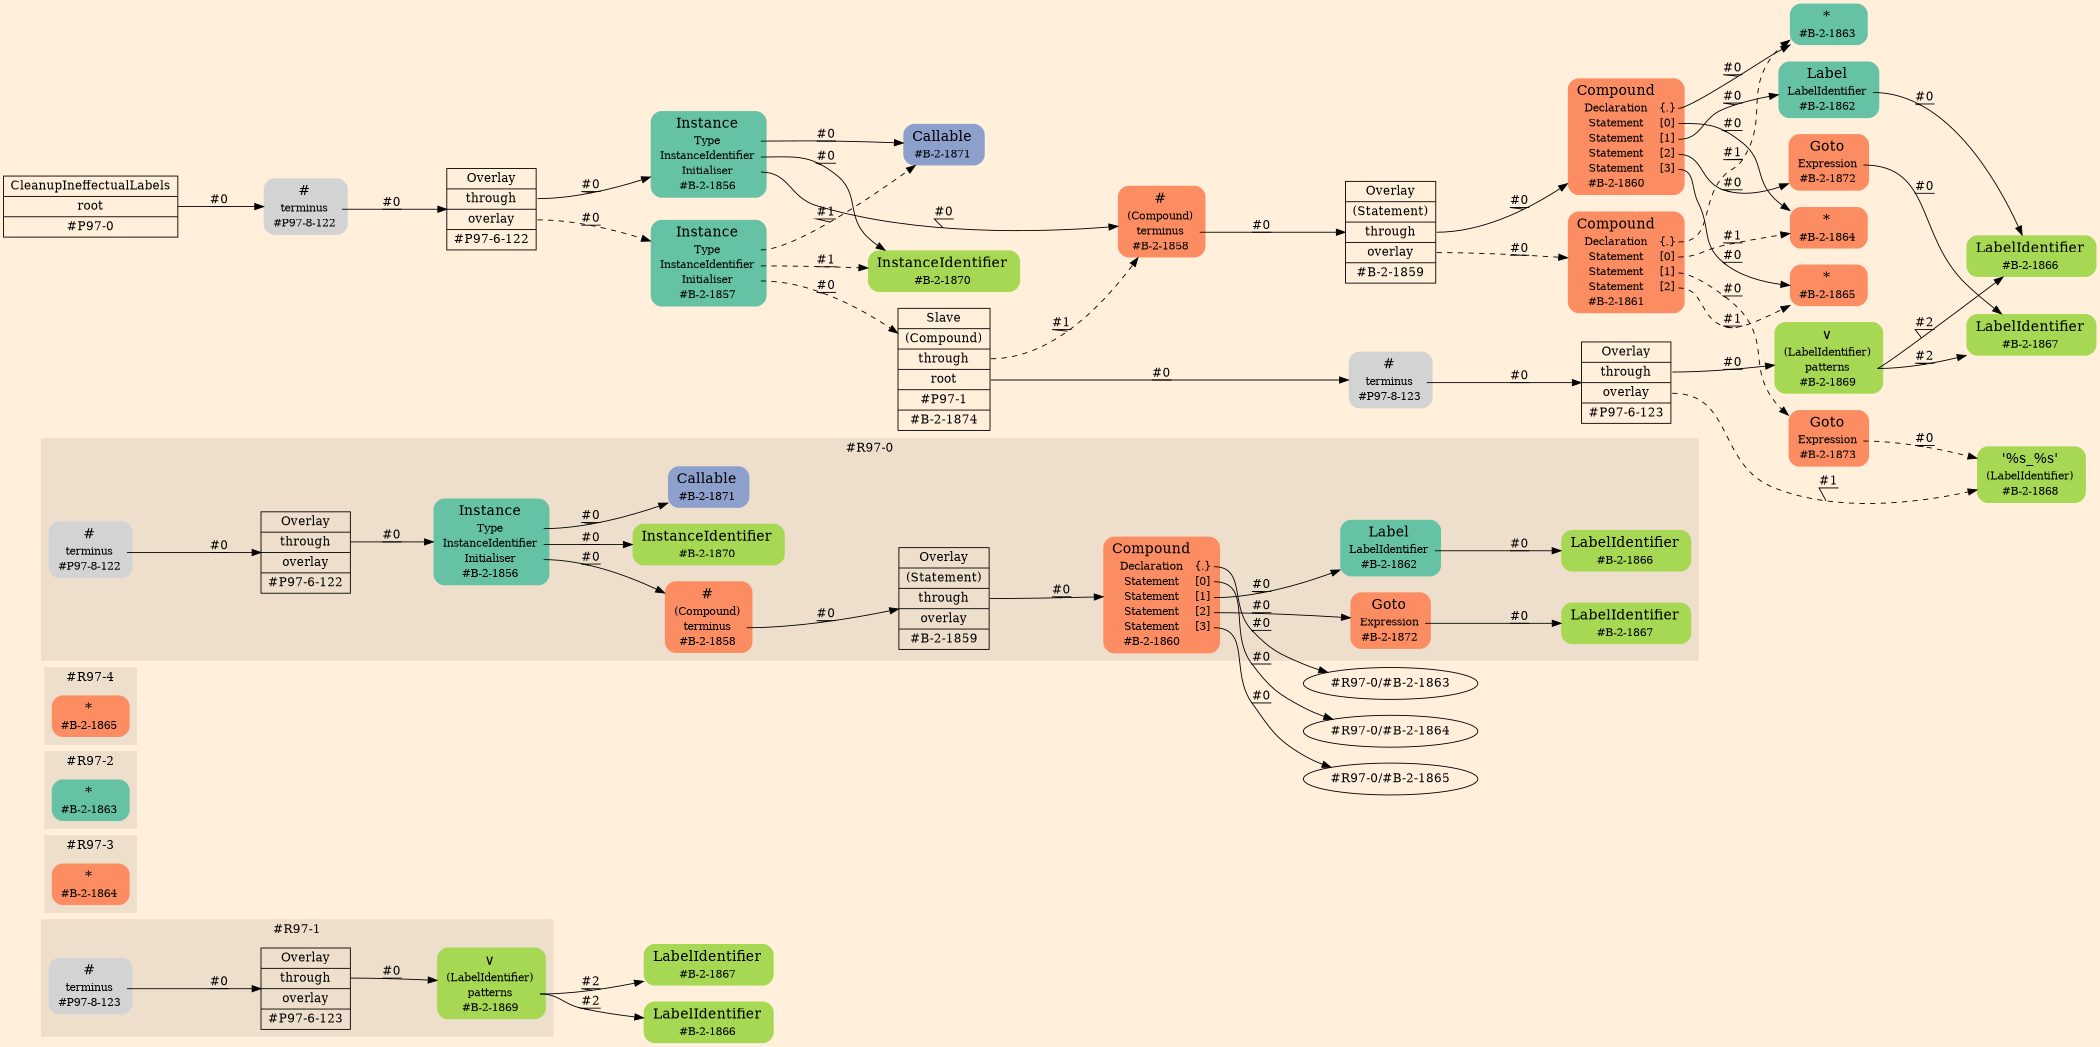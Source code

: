 digraph Inferno {
graph [
rankdir = "LR"
ranksep = 1.0
size = "14,20"
bgcolor = antiquewhite1
color = black
fontcolor = black
];
node [
];
"#R97-1/#B-2-1867" [
shape = "plaintext"
fillcolor = "/set28/5"
label = <<TABLE BORDER="0" CELLBORDER="0" CELLSPACING="0">
 <TR>
  <TD><FONT POINT-SIZE="16.0">LabelIdentifier</FONT></TD>
  <TD></TD>
 </TR>
 <TR>
  <TD>#B-2-1867</TD>
  <TD PORT="port0"></TD>
 </TR>
</TABLE>>
style = "rounded,filled"
fontsize = "12"
];
"#R97-1/#B-2-1866" [
shape = "plaintext"
fillcolor = "/set28/5"
label = <<TABLE BORDER="0" CELLBORDER="0" CELLSPACING="0">
 <TR>
  <TD><FONT POINT-SIZE="16.0">LabelIdentifier</FONT></TD>
  <TD></TD>
 </TR>
 <TR>
  <TD>#B-2-1866</TD>
  <TD PORT="port0"></TD>
 </TR>
</TABLE>>
style = "rounded,filled"
fontsize = "12"
];
subgraph "cluster#R97-1" {
label = "#R97-1"
style = "filled"
color = antiquewhite2
"#R97-1/#B-2-1869" [
shape = "plaintext"
fillcolor = "/set28/5"
label = <<TABLE BORDER="0" CELLBORDER="0" CELLSPACING="0">
 <TR>
  <TD><FONT POINT-SIZE="16.0">∨</FONT></TD>
  <TD></TD>
 </TR>
 <TR>
  <TD>(LabelIdentifier)</TD>
  <TD PORT="port0"></TD>
 </TR>
 <TR>
  <TD>patterns</TD>
  <TD PORT="port1"></TD>
 </TR>
 <TR>
  <TD>#B-2-1869</TD>
  <TD PORT="port2"></TD>
 </TR>
</TABLE>>
style = "rounded,filled"
fontsize = "12"
];
"#R97-1/#P97-8-123" [
shape = "plaintext"
label = <<TABLE BORDER="0" CELLBORDER="0" CELLSPACING="0">
 <TR>
  <TD><FONT POINT-SIZE="16.0">#</FONT></TD>
  <TD></TD>
 </TR>
 <TR>
  <TD>terminus</TD>
  <TD PORT="port0"></TD>
 </TR>
 <TR>
  <TD>#P97-8-123</TD>
  <TD PORT="port1"></TD>
 </TR>
</TABLE>>
style = "rounded,filled"
fontsize = "12"
];
"#R97-1/#P97-6-123" [
shape = "record"
fillcolor = antiquewhite2
label = "<fixed> Overlay | <port0> through | <port1> overlay | <port2> #P97-6-123"
style = "filled"
fontsize = "14"
color = black
fontcolor = black
];
}
subgraph "cluster#R97-3" {
label = "#R97-3"
style = "filled"
color = antiquewhite2
"#R97-3/#B-2-1864" [
shape = "plaintext"
fillcolor = "/set28/2"
label = <<TABLE BORDER="0" CELLBORDER="0" CELLSPACING="0">
 <TR>
  <TD><FONT POINT-SIZE="16.0">*</FONT></TD>
  <TD></TD>
 </TR>
 <TR>
  <TD>#B-2-1864</TD>
  <TD PORT="port0"></TD>
 </TR>
</TABLE>>
style = "rounded,filled"
fontsize = "12"
];
}
subgraph "cluster#R97-2" {
label = "#R97-2"
style = "filled"
color = antiquewhite2
"#R97-2/#B-2-1863" [
shape = "plaintext"
fillcolor = "/set28/1"
label = <<TABLE BORDER="0" CELLBORDER="0" CELLSPACING="0">
 <TR>
  <TD><FONT POINT-SIZE="16.0">*</FONT></TD>
  <TD></TD>
 </TR>
 <TR>
  <TD>#B-2-1863</TD>
  <TD PORT="port0"></TD>
 </TR>
</TABLE>>
style = "rounded,filled"
fontsize = "12"
];
}
subgraph "cluster#R97-4" {
label = "#R97-4"
style = "filled"
color = antiquewhite2
"#R97-4/#B-2-1865" [
shape = "plaintext"
fillcolor = "/set28/2"
label = <<TABLE BORDER="0" CELLBORDER="0" CELLSPACING="0">
 <TR>
  <TD><FONT POINT-SIZE="16.0">*</FONT></TD>
  <TD></TD>
 </TR>
 <TR>
  <TD>#B-2-1865</TD>
  <TD PORT="port0"></TD>
 </TR>
</TABLE>>
style = "rounded,filled"
fontsize = "12"
];
}
subgraph "cluster#R97-0" {
label = "#R97-0"
style = "filled"
color = antiquewhite2
"#R97-0/#B-2-1867" [
shape = "plaintext"
fillcolor = "/set28/5"
label = <<TABLE BORDER="0" CELLBORDER="0" CELLSPACING="0">
 <TR>
  <TD><FONT POINT-SIZE="16.0">LabelIdentifier</FONT></TD>
  <TD></TD>
 </TR>
 <TR>
  <TD>#B-2-1867</TD>
  <TD PORT="port0"></TD>
 </TR>
</TABLE>>
style = "rounded,filled"
fontsize = "12"
];
"#R97-0/#B-2-1862" [
shape = "plaintext"
fillcolor = "/set28/1"
label = <<TABLE BORDER="0" CELLBORDER="0" CELLSPACING="0">
 <TR>
  <TD><FONT POINT-SIZE="16.0">Label</FONT></TD>
  <TD></TD>
 </TR>
 <TR>
  <TD>LabelIdentifier</TD>
  <TD PORT="port0"></TD>
 </TR>
 <TR>
  <TD>#B-2-1862</TD>
  <TD PORT="port1"></TD>
 </TR>
</TABLE>>
style = "rounded,filled"
fontsize = "12"
];
"#R97-0/#B-2-1860" [
shape = "plaintext"
fillcolor = "/set28/2"
label = <<TABLE BORDER="0" CELLBORDER="0" CELLSPACING="0">
 <TR>
  <TD><FONT POINT-SIZE="16.0">Compound</FONT></TD>
  <TD></TD>
 </TR>
 <TR>
  <TD>Declaration</TD>
  <TD PORT="port0">{.}</TD>
 </TR>
 <TR>
  <TD>Statement</TD>
  <TD PORT="port1">[0]</TD>
 </TR>
 <TR>
  <TD>Statement</TD>
  <TD PORT="port2">[1]</TD>
 </TR>
 <TR>
  <TD>Statement</TD>
  <TD PORT="port3">[2]</TD>
 </TR>
 <TR>
  <TD>Statement</TD>
  <TD PORT="port4">[3]</TD>
 </TR>
 <TR>
  <TD>#B-2-1860</TD>
  <TD PORT="port5"></TD>
 </TR>
</TABLE>>
style = "rounded,filled"
fontsize = "12"
];
"#R97-0/#B-2-1859" [
shape = "record"
fillcolor = antiquewhite2
label = "<fixed> Overlay | <port0> (Statement) | <port1> through | <port2> overlay | <port3> #B-2-1859"
style = "filled"
fontsize = "14"
color = black
fontcolor = black
];
"#R97-0/#P97-6-122" [
shape = "record"
fillcolor = antiquewhite2
label = "<fixed> Overlay | <port0> through | <port1> overlay | <port2> #P97-6-122"
style = "filled"
fontsize = "14"
color = black
fontcolor = black
];
"#R97-0/#P97-8-122" [
shape = "plaintext"
label = <<TABLE BORDER="0" CELLBORDER="0" CELLSPACING="0">
 <TR>
  <TD><FONT POINT-SIZE="16.0">#</FONT></TD>
  <TD></TD>
 </TR>
 <TR>
  <TD>terminus</TD>
  <TD PORT="port0"></TD>
 </TR>
 <TR>
  <TD>#P97-8-122</TD>
  <TD PORT="port1"></TD>
 </TR>
</TABLE>>
style = "rounded,filled"
fontsize = "12"
];
"#R97-0/#B-2-1856" [
shape = "plaintext"
fillcolor = "/set28/1"
label = <<TABLE BORDER="0" CELLBORDER="0" CELLSPACING="0">
 <TR>
  <TD><FONT POINT-SIZE="16.0">Instance</FONT></TD>
  <TD></TD>
 </TR>
 <TR>
  <TD>Type</TD>
  <TD PORT="port0"></TD>
 </TR>
 <TR>
  <TD>InstanceIdentifier</TD>
  <TD PORT="port1"></TD>
 </TR>
 <TR>
  <TD>Initialiser</TD>
  <TD PORT="port2"></TD>
 </TR>
 <TR>
  <TD>#B-2-1856</TD>
  <TD PORT="port3"></TD>
 </TR>
</TABLE>>
style = "rounded,filled"
fontsize = "12"
];
"#R97-0/#B-2-1872" [
shape = "plaintext"
fillcolor = "/set28/2"
label = <<TABLE BORDER="0" CELLBORDER="0" CELLSPACING="0">
 <TR>
  <TD><FONT POINT-SIZE="16.0">Goto</FONT></TD>
  <TD></TD>
 </TR>
 <TR>
  <TD>Expression</TD>
  <TD PORT="port0"></TD>
 </TR>
 <TR>
  <TD>#B-2-1872</TD>
  <TD PORT="port1"></TD>
 </TR>
</TABLE>>
style = "rounded,filled"
fontsize = "12"
];
"#R97-0/#B-2-1866" [
shape = "plaintext"
fillcolor = "/set28/5"
label = <<TABLE BORDER="0" CELLBORDER="0" CELLSPACING="0">
 <TR>
  <TD><FONT POINT-SIZE="16.0">LabelIdentifier</FONT></TD>
  <TD></TD>
 </TR>
 <TR>
  <TD>#B-2-1866</TD>
  <TD PORT="port0"></TD>
 </TR>
</TABLE>>
style = "rounded,filled"
fontsize = "12"
];
"#R97-0/#B-2-1858" [
shape = "plaintext"
fillcolor = "/set28/2"
label = <<TABLE BORDER="0" CELLBORDER="0" CELLSPACING="0">
 <TR>
  <TD><FONT POINT-SIZE="16.0">#</FONT></TD>
  <TD></TD>
 </TR>
 <TR>
  <TD>(Compound)</TD>
  <TD PORT="port0"></TD>
 </TR>
 <TR>
  <TD>terminus</TD>
  <TD PORT="port1"></TD>
 </TR>
 <TR>
  <TD>#B-2-1858</TD>
  <TD PORT="port2"></TD>
 </TR>
</TABLE>>
style = "rounded,filled"
fontsize = "12"
];
"#R97-0/#B-2-1871" [
shape = "plaintext"
fillcolor = "/set28/3"
label = <<TABLE BORDER="0" CELLBORDER="0" CELLSPACING="0">
 <TR>
  <TD><FONT POINT-SIZE="16.0">Callable</FONT></TD>
  <TD></TD>
 </TR>
 <TR>
  <TD>#B-2-1871</TD>
  <TD PORT="port0"></TD>
 </TR>
</TABLE>>
style = "rounded,filled"
fontsize = "12"
];
"#R97-0/#B-2-1870" [
shape = "plaintext"
fillcolor = "/set28/5"
label = <<TABLE BORDER="0" CELLBORDER="0" CELLSPACING="0">
 <TR>
  <TD><FONT POINT-SIZE="16.0">InstanceIdentifier</FONT></TD>
  <TD></TD>
 </TR>
 <TR>
  <TD>#B-2-1870</TD>
  <TD PORT="port0"></TD>
 </TR>
</TABLE>>
style = "rounded,filled"
fontsize = "12"
];
}
"CR#P97-0" [
shape = "record"
fillcolor = antiquewhite1
label = "<fixed> CleanupIneffectualLabels | <port0> root | <port1> #P97-0"
style = "filled"
fontsize = "14"
color = black
fontcolor = black
];
"#P97-8-122" [
shape = "plaintext"
label = <<TABLE BORDER="0" CELLBORDER="0" CELLSPACING="0">
 <TR>
  <TD><FONT POINT-SIZE="16.0">#</FONT></TD>
  <TD></TD>
 </TR>
 <TR>
  <TD>terminus</TD>
  <TD PORT="port0"></TD>
 </TR>
 <TR>
  <TD>#P97-8-122</TD>
  <TD PORT="port1"></TD>
 </TR>
</TABLE>>
style = "rounded,filled"
fontsize = "12"
];
"#P97-6-122" [
shape = "record"
fillcolor = antiquewhite1
label = "<fixed> Overlay | <port0> through | <port1> overlay | <port2> #P97-6-122"
style = "filled"
fontsize = "14"
color = black
fontcolor = black
];
"#B-2-1856" [
shape = "plaintext"
fillcolor = "/set28/1"
label = <<TABLE BORDER="0" CELLBORDER="0" CELLSPACING="0">
 <TR>
  <TD><FONT POINT-SIZE="16.0">Instance</FONT></TD>
  <TD></TD>
 </TR>
 <TR>
  <TD>Type</TD>
  <TD PORT="port0"></TD>
 </TR>
 <TR>
  <TD>InstanceIdentifier</TD>
  <TD PORT="port1"></TD>
 </TR>
 <TR>
  <TD>Initialiser</TD>
  <TD PORT="port2"></TD>
 </TR>
 <TR>
  <TD>#B-2-1856</TD>
  <TD PORT="port3"></TD>
 </TR>
</TABLE>>
style = "rounded,filled"
fontsize = "12"
];
"#B-2-1871" [
shape = "plaintext"
fillcolor = "/set28/3"
label = <<TABLE BORDER="0" CELLBORDER="0" CELLSPACING="0">
 <TR>
  <TD><FONT POINT-SIZE="16.0">Callable</FONT></TD>
  <TD></TD>
 </TR>
 <TR>
  <TD>#B-2-1871</TD>
  <TD PORT="port0"></TD>
 </TR>
</TABLE>>
style = "rounded,filled"
fontsize = "12"
];
"#B-2-1870" [
shape = "plaintext"
fillcolor = "/set28/5"
label = <<TABLE BORDER="0" CELLBORDER="0" CELLSPACING="0">
 <TR>
  <TD><FONT POINT-SIZE="16.0">InstanceIdentifier</FONT></TD>
  <TD></TD>
 </TR>
 <TR>
  <TD>#B-2-1870</TD>
  <TD PORT="port0"></TD>
 </TR>
</TABLE>>
style = "rounded,filled"
fontsize = "12"
];
"#B-2-1858" [
shape = "plaintext"
fillcolor = "/set28/2"
label = <<TABLE BORDER="0" CELLBORDER="0" CELLSPACING="0">
 <TR>
  <TD><FONT POINT-SIZE="16.0">#</FONT></TD>
  <TD></TD>
 </TR>
 <TR>
  <TD>(Compound)</TD>
  <TD PORT="port0"></TD>
 </TR>
 <TR>
  <TD>terminus</TD>
  <TD PORT="port1"></TD>
 </TR>
 <TR>
  <TD>#B-2-1858</TD>
  <TD PORT="port2"></TD>
 </TR>
</TABLE>>
style = "rounded,filled"
fontsize = "12"
];
"#B-2-1859" [
shape = "record"
fillcolor = antiquewhite1
label = "<fixed> Overlay | <port0> (Statement) | <port1> through | <port2> overlay | <port3> #B-2-1859"
style = "filled"
fontsize = "14"
color = black
fontcolor = black
];
"#B-2-1860" [
shape = "plaintext"
fillcolor = "/set28/2"
label = <<TABLE BORDER="0" CELLBORDER="0" CELLSPACING="0">
 <TR>
  <TD><FONT POINT-SIZE="16.0">Compound</FONT></TD>
  <TD></TD>
 </TR>
 <TR>
  <TD>Declaration</TD>
  <TD PORT="port0">{.}</TD>
 </TR>
 <TR>
  <TD>Statement</TD>
  <TD PORT="port1">[0]</TD>
 </TR>
 <TR>
  <TD>Statement</TD>
  <TD PORT="port2">[1]</TD>
 </TR>
 <TR>
  <TD>Statement</TD>
  <TD PORT="port3">[2]</TD>
 </TR>
 <TR>
  <TD>Statement</TD>
  <TD PORT="port4">[3]</TD>
 </TR>
 <TR>
  <TD>#B-2-1860</TD>
  <TD PORT="port5"></TD>
 </TR>
</TABLE>>
style = "rounded,filled"
fontsize = "12"
];
"#B-2-1863" [
shape = "plaintext"
fillcolor = "/set28/1"
label = <<TABLE BORDER="0" CELLBORDER="0" CELLSPACING="0">
 <TR>
  <TD><FONT POINT-SIZE="16.0">*</FONT></TD>
  <TD></TD>
 </TR>
 <TR>
  <TD>#B-2-1863</TD>
  <TD PORT="port0"></TD>
 </TR>
</TABLE>>
style = "rounded,filled"
fontsize = "12"
];
"#B-2-1864" [
shape = "plaintext"
fillcolor = "/set28/2"
label = <<TABLE BORDER="0" CELLBORDER="0" CELLSPACING="0">
 <TR>
  <TD><FONT POINT-SIZE="16.0">*</FONT></TD>
  <TD></TD>
 </TR>
 <TR>
  <TD>#B-2-1864</TD>
  <TD PORT="port0"></TD>
 </TR>
</TABLE>>
style = "rounded,filled"
fontsize = "12"
];
"#B-2-1862" [
shape = "plaintext"
fillcolor = "/set28/1"
label = <<TABLE BORDER="0" CELLBORDER="0" CELLSPACING="0">
 <TR>
  <TD><FONT POINT-SIZE="16.0">Label</FONT></TD>
  <TD></TD>
 </TR>
 <TR>
  <TD>LabelIdentifier</TD>
  <TD PORT="port0"></TD>
 </TR>
 <TR>
  <TD>#B-2-1862</TD>
  <TD PORT="port1"></TD>
 </TR>
</TABLE>>
style = "rounded,filled"
fontsize = "12"
];
"#B-2-1866" [
shape = "plaintext"
fillcolor = "/set28/5"
label = <<TABLE BORDER="0" CELLBORDER="0" CELLSPACING="0">
 <TR>
  <TD><FONT POINT-SIZE="16.0">LabelIdentifier</FONT></TD>
  <TD></TD>
 </TR>
 <TR>
  <TD>#B-2-1866</TD>
  <TD PORT="port0"></TD>
 </TR>
</TABLE>>
style = "rounded,filled"
fontsize = "12"
];
"#B-2-1872" [
shape = "plaintext"
fillcolor = "/set28/2"
label = <<TABLE BORDER="0" CELLBORDER="0" CELLSPACING="0">
 <TR>
  <TD><FONT POINT-SIZE="16.0">Goto</FONT></TD>
  <TD></TD>
 </TR>
 <TR>
  <TD>Expression</TD>
  <TD PORT="port0"></TD>
 </TR>
 <TR>
  <TD>#B-2-1872</TD>
  <TD PORT="port1"></TD>
 </TR>
</TABLE>>
style = "rounded,filled"
fontsize = "12"
];
"#B-2-1867" [
shape = "plaintext"
fillcolor = "/set28/5"
label = <<TABLE BORDER="0" CELLBORDER="0" CELLSPACING="0">
 <TR>
  <TD><FONT POINT-SIZE="16.0">LabelIdentifier</FONT></TD>
  <TD></TD>
 </TR>
 <TR>
  <TD>#B-2-1867</TD>
  <TD PORT="port0"></TD>
 </TR>
</TABLE>>
style = "rounded,filled"
fontsize = "12"
];
"#B-2-1865" [
shape = "plaintext"
fillcolor = "/set28/2"
label = <<TABLE BORDER="0" CELLBORDER="0" CELLSPACING="0">
 <TR>
  <TD><FONT POINT-SIZE="16.0">*</FONT></TD>
  <TD></TD>
 </TR>
 <TR>
  <TD>#B-2-1865</TD>
  <TD PORT="port0"></TD>
 </TR>
</TABLE>>
style = "rounded,filled"
fontsize = "12"
];
"#B-2-1861" [
shape = "plaintext"
fillcolor = "/set28/2"
label = <<TABLE BORDER="0" CELLBORDER="0" CELLSPACING="0">
 <TR>
  <TD><FONT POINT-SIZE="16.0">Compound</FONT></TD>
  <TD></TD>
 </TR>
 <TR>
  <TD>Declaration</TD>
  <TD PORT="port0">{.}</TD>
 </TR>
 <TR>
  <TD>Statement</TD>
  <TD PORT="port1">[0]</TD>
 </TR>
 <TR>
  <TD>Statement</TD>
  <TD PORT="port2">[1]</TD>
 </TR>
 <TR>
  <TD>Statement</TD>
  <TD PORT="port3">[2]</TD>
 </TR>
 <TR>
  <TD>#B-2-1861</TD>
  <TD PORT="port4"></TD>
 </TR>
</TABLE>>
style = "rounded,filled"
fontsize = "12"
];
"#B-2-1873" [
shape = "plaintext"
fillcolor = "/set28/2"
label = <<TABLE BORDER="0" CELLBORDER="0" CELLSPACING="0">
 <TR>
  <TD><FONT POINT-SIZE="16.0">Goto</FONT></TD>
  <TD></TD>
 </TR>
 <TR>
  <TD>Expression</TD>
  <TD PORT="port0"></TD>
 </TR>
 <TR>
  <TD>#B-2-1873</TD>
  <TD PORT="port1"></TD>
 </TR>
</TABLE>>
style = "rounded,filled"
fontsize = "12"
];
"#B-2-1868" [
shape = "plaintext"
fillcolor = "/set28/5"
label = <<TABLE BORDER="0" CELLBORDER="0" CELLSPACING="0">
 <TR>
  <TD><FONT POINT-SIZE="16.0">'%s_%s'</FONT></TD>
  <TD></TD>
 </TR>
 <TR>
  <TD>(LabelIdentifier)</TD>
  <TD PORT="port0"></TD>
 </TR>
 <TR>
  <TD>#B-2-1868</TD>
  <TD PORT="port1"></TD>
 </TR>
</TABLE>>
style = "rounded,filled"
fontsize = "12"
];
"#B-2-1857" [
shape = "plaintext"
fillcolor = "/set28/1"
label = <<TABLE BORDER="0" CELLBORDER="0" CELLSPACING="0">
 <TR>
  <TD><FONT POINT-SIZE="16.0">Instance</FONT></TD>
  <TD></TD>
 </TR>
 <TR>
  <TD>Type</TD>
  <TD PORT="port0"></TD>
 </TR>
 <TR>
  <TD>InstanceIdentifier</TD>
  <TD PORT="port1"></TD>
 </TR>
 <TR>
  <TD>Initialiser</TD>
  <TD PORT="port2"></TD>
 </TR>
 <TR>
  <TD>#B-2-1857</TD>
  <TD PORT="port3"></TD>
 </TR>
</TABLE>>
style = "rounded,filled"
fontsize = "12"
];
"#B-2-1874" [
shape = "record"
fillcolor = antiquewhite1
label = "<fixed> Slave | <port0> (Compound) | <port1> through | <port2> root | <port3> #P97-1 | <port4> #B-2-1874"
style = "filled"
fontsize = "14"
color = black
fontcolor = black
];
"#P97-8-123" [
shape = "plaintext"
label = <<TABLE BORDER="0" CELLBORDER="0" CELLSPACING="0">
 <TR>
  <TD><FONT POINT-SIZE="16.0">#</FONT></TD>
  <TD></TD>
 </TR>
 <TR>
  <TD>terminus</TD>
  <TD PORT="port0"></TD>
 </TR>
 <TR>
  <TD>#P97-8-123</TD>
  <TD PORT="port1"></TD>
 </TR>
</TABLE>>
style = "rounded,filled"
fontsize = "12"
];
"#P97-6-123" [
shape = "record"
fillcolor = antiquewhite1
label = "<fixed> Overlay | <port0> through | <port1> overlay | <port2> #P97-6-123"
style = "filled"
fontsize = "14"
color = black
fontcolor = black
];
"#B-2-1869" [
shape = "plaintext"
fillcolor = "/set28/5"
label = <<TABLE BORDER="0" CELLBORDER="0" CELLSPACING="0">
 <TR>
  <TD><FONT POINT-SIZE="16.0">∨</FONT></TD>
  <TD></TD>
 </TR>
 <TR>
  <TD>(LabelIdentifier)</TD>
  <TD PORT="port0"></TD>
 </TR>
 <TR>
  <TD>patterns</TD>
  <TD PORT="port1"></TD>
 </TR>
 <TR>
  <TD>#B-2-1869</TD>
  <TD PORT="port2"></TD>
 </TR>
</TABLE>>
style = "rounded,filled"
fontsize = "12"
];
"CR#P97-0":port0 -> "#P97-8-122" [style="solid"
label = "#0"
decorate = true
color = black
fontcolor = black
];
"#P97-8-122":port0 -> "#P97-6-122" [style="solid"
label = "#0"
decorate = true
color = black
fontcolor = black
];
"#P97-6-122":port0 -> "#B-2-1856" [style="solid"
label = "#0"
decorate = true
color = black
fontcolor = black
];
"#P97-6-122":port1 -> "#B-2-1857" [style="dashed"
label = "#0"
decorate = true
color = black
fontcolor = black
];
"#B-2-1856":port0 -> "#B-2-1871" [style="solid"
label = "#0"
decorate = true
color = black
fontcolor = black
];
"#B-2-1856":port1 -> "#B-2-1870" [style="solid"
label = "#0"
decorate = true
color = black
fontcolor = black
];
"#B-2-1856":port2 -> "#B-2-1858" [style="solid"
label = "#0"
decorate = true
color = black
fontcolor = black
];
"#B-2-1858":port1 -> "#B-2-1859" [style="solid"
label = "#0"
decorate = true
color = black
fontcolor = black
];
"#B-2-1859":port1 -> "#B-2-1860" [style="solid"
label = "#0"
decorate = true
color = black
fontcolor = black
];
"#B-2-1859":port2 -> "#B-2-1861" [style="dashed"
label = "#0"
decorate = true
color = black
fontcolor = black
];
"#B-2-1860":port0 -> "#B-2-1863" [style="solid"
label = "#0"
decorate = true
color = black
fontcolor = black
];
"#B-2-1860":port1 -> "#B-2-1864" [style="solid"
label = "#0"
decorate = true
color = black
fontcolor = black
];
"#B-2-1860":port2 -> "#B-2-1862" [style="solid"
label = "#0"
decorate = true
color = black
fontcolor = black
];
"#B-2-1860":port3 -> "#B-2-1872" [style="solid"
label = "#0"
decorate = true
color = black
fontcolor = black
];
"#B-2-1860":port4 -> "#B-2-1865" [style="solid"
label = "#0"
decorate = true
color = black
fontcolor = black
];
"#B-2-1862":port0 -> "#B-2-1866" [style="solid"
label = "#0"
decorate = true
color = black
fontcolor = black
];
"#B-2-1872":port0 -> "#B-2-1867" [style="solid"
label = "#0"
decorate = true
color = black
fontcolor = black
];
"#B-2-1861":port0 -> "#B-2-1863" [style="dashed"
label = "#1"
decorate = true
color = black
fontcolor = black
];
"#B-2-1861":port1 -> "#B-2-1864" [style="dashed"
label = "#1"
decorate = true
color = black
fontcolor = black
];
"#B-2-1861":port2 -> "#B-2-1873" [style="dashed"
label = "#0"
decorate = true
color = black
fontcolor = black
];
"#B-2-1861":port3 -> "#B-2-1865" [style="dashed"
label = "#1"
decorate = true
color = black
fontcolor = black
];
"#B-2-1873":port0 -> "#B-2-1868" [style="dashed"
label = "#0"
decorate = true
color = black
fontcolor = black
];
"#B-2-1857":port0 -> "#B-2-1871" [style="dashed"
label = "#1"
decorate = true
color = black
fontcolor = black
];
"#B-2-1857":port1 -> "#B-2-1870" [style="dashed"
label = "#1"
decorate = true
color = black
fontcolor = black
];
"#B-2-1857":port2 -> "#B-2-1874" [style="dashed"
label = "#0"
decorate = true
color = black
fontcolor = black
];
"#B-2-1874":port1 -> "#B-2-1858" [style="dashed"
label = "#1"
decorate = true
color = black
fontcolor = black
];
"#B-2-1874":port2 -> "#P97-8-123" [style="solid"
label = "#0"
decorate = true
color = black
fontcolor = black
];
"#P97-8-123":port0 -> "#P97-6-123" [style="solid"
label = "#0"
decorate = true
color = black
fontcolor = black
];
"#P97-6-123":port0 -> "#B-2-1869" [style="solid"
label = "#0"
decorate = true
color = black
fontcolor = black
];
"#P97-6-123":port1 -> "#B-2-1868" [style="dashed"
label = "#1"
decorate = true
color = black
fontcolor = black
];
"#B-2-1869":port1 -> "#B-2-1866" [style="solid"
label = "#2"
decorate = true
color = black
fontcolor = black
];
"#B-2-1869":port1 -> "#B-2-1867" [style="solid"
label = "#2"
decorate = true
color = black
fontcolor = black
];
"#R97-0/#B-2-1862":port0 -> "#R97-0/#B-2-1866" [style="solid"
label = "#0"
decorate = true
color = black
fontcolor = black
];
"#R97-0/#B-2-1860":port0 -> "#R97-0/#B-2-1863" [style="solid"
label = "#0"
decorate = true
color = black
fontcolor = black
];
"#R97-0/#B-2-1860":port1 -> "#R97-0/#B-2-1864" [style="solid"
label = "#0"
decorate = true
color = black
fontcolor = black
];
"#R97-0/#B-2-1860":port2 -> "#R97-0/#B-2-1862" [style="solid"
label = "#0"
decorate = true
color = black
fontcolor = black
];
"#R97-0/#B-2-1860":port3 -> "#R97-0/#B-2-1872" [style="solid"
label = "#0"
decorate = true
color = black
fontcolor = black
];
"#R97-0/#B-2-1860":port4 -> "#R97-0/#B-2-1865" [style="solid"
label = "#0"
decorate = true
color = black
fontcolor = black
];
"#R97-0/#B-2-1859":port1 -> "#R97-0/#B-2-1860" [style="solid"
label = "#0"
decorate = true
color = black
fontcolor = black
];
"#R97-0/#P97-6-122":port0 -> "#R97-0/#B-2-1856" [style="solid"
label = "#0"
decorate = true
color = black
fontcolor = black
];
"#R97-0/#P97-8-122":port0 -> "#R97-0/#P97-6-122" [style="solid"
label = "#0"
decorate = true
color = black
fontcolor = black
];
"#R97-0/#B-2-1856":port0 -> "#R97-0/#B-2-1871" [style="solid"
label = "#0"
decorate = true
color = black
fontcolor = black
];
"#R97-0/#B-2-1856":port1 -> "#R97-0/#B-2-1870" [style="solid"
label = "#0"
decorate = true
color = black
fontcolor = black
];
"#R97-0/#B-2-1856":port2 -> "#R97-0/#B-2-1858" [style="solid"
label = "#0"
decorate = true
color = black
fontcolor = black
];
"#R97-0/#B-2-1872":port0 -> "#R97-0/#B-2-1867" [style="solid"
label = "#0"
decorate = true
color = black
fontcolor = black
];
"#R97-0/#B-2-1858":port1 -> "#R97-0/#B-2-1859" [style="solid"
label = "#0"
decorate = true
color = black
fontcolor = black
];
"#R97-1/#B-2-1869":port1 -> "#R97-1/#B-2-1866" [style="solid"
label = "#2"
decorate = true
color = black
fontcolor = black
];
"#R97-1/#B-2-1869":port1 -> "#R97-1/#B-2-1867" [style="solid"
label = "#2"
decorate = true
color = black
fontcolor = black
];
"#R97-1/#P97-8-123":port0 -> "#R97-1/#P97-6-123" [style="solid"
label = "#0"
decorate = true
color = black
fontcolor = black
];
"#R97-1/#P97-6-123":port0 -> "#R97-1/#B-2-1869" [style="solid"
label = "#0"
decorate = true
color = black
fontcolor = black
];
}
